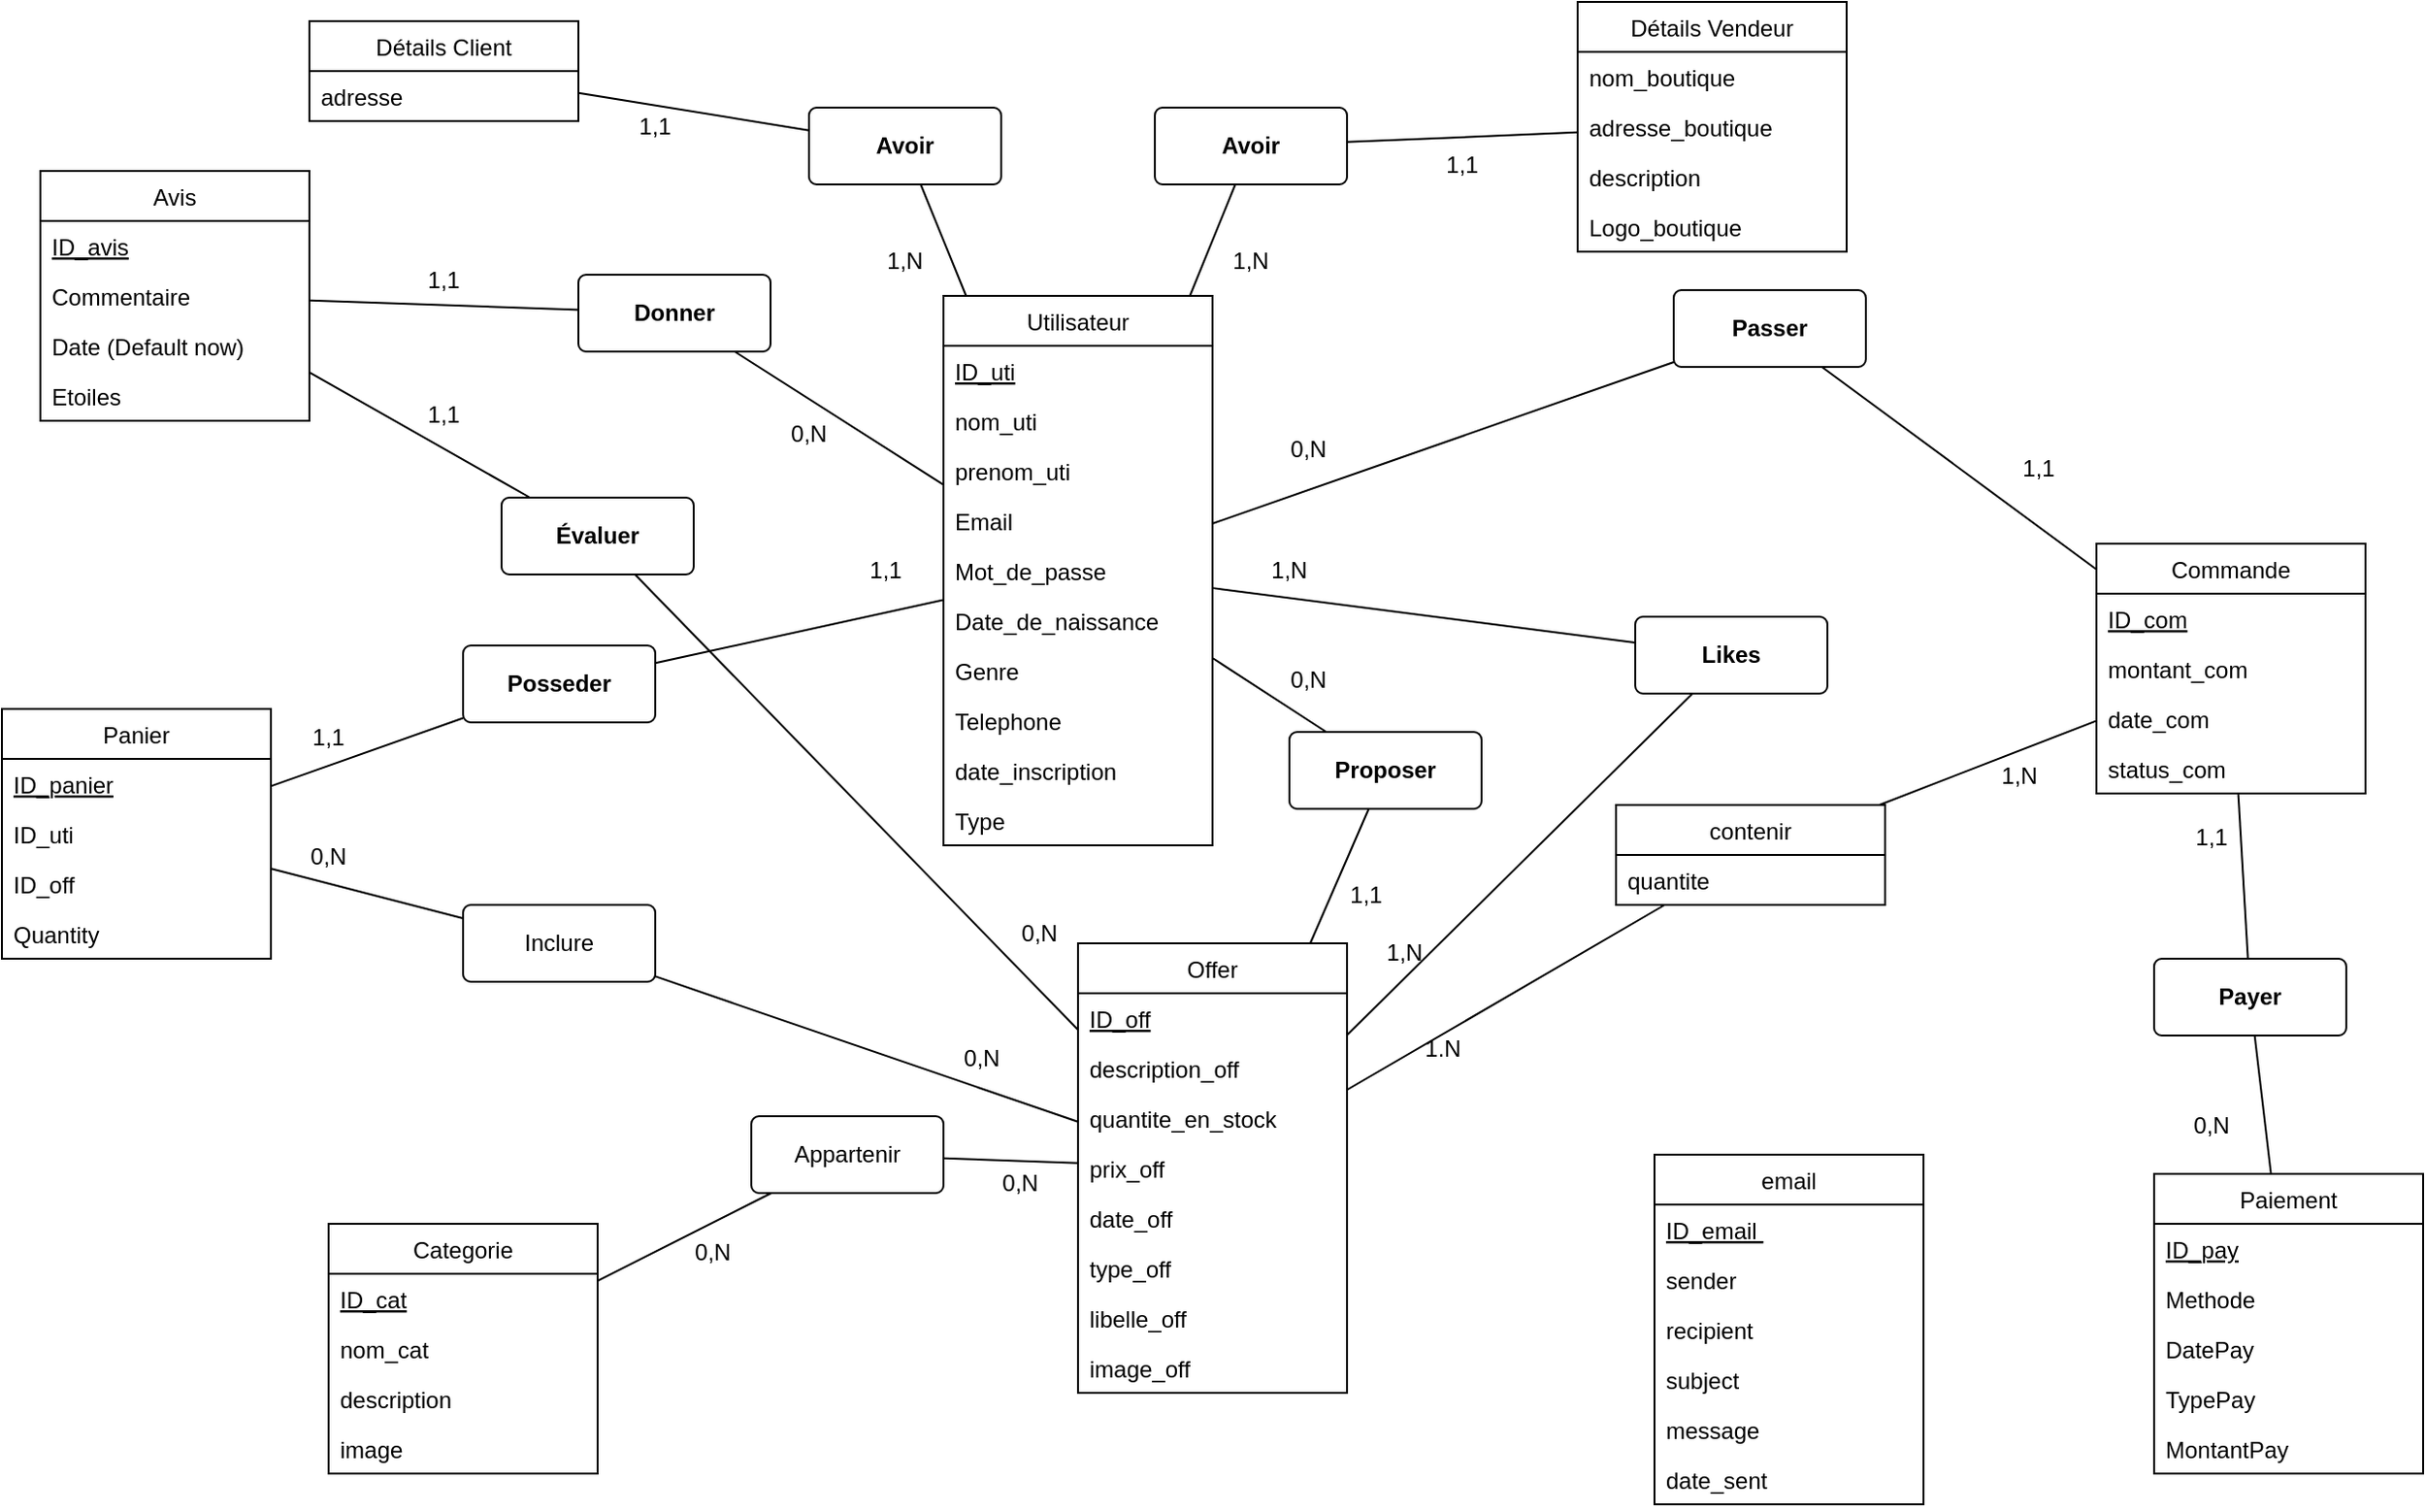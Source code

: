 <mxfile>
    <diagram id="hyXkK6m-YnXC-yvK3KlL" name="Page-1">
        <mxGraphModel dx="2572" dy="753" grid="1" gridSize="10" guides="1" tooltips="1" connect="1" arrows="1" fold="1" page="1" pageScale="1" pageWidth="1100" pageHeight="850" background="none" math="0" shadow="0">
            <root>
                <mxCell id="0"/>
                <mxCell id="1" parent="0"/>
                <mxCell id="340" value="&lt;strong&gt;Donner&lt;/strong&gt;" style="rounded=1;arcSize=10;whiteSpace=wrap;html=1;align=center;" parent="1" vertex="1">
                    <mxGeometry x="-210" y="172" width="100" height="40" as="geometry"/>
                </mxCell>
                <mxCell id="341" value="&lt;strong&gt;Évaluer&lt;/strong&gt;" style="rounded=1;arcSize=10;whiteSpace=wrap;html=1;align=center;" parent="1" vertex="1">
                    <mxGeometry x="-250" y="288" width="100" height="40" as="geometry"/>
                </mxCell>
                <mxCell id="343" value="Avis" style="swimlane;fontStyle=0;childLayout=stackLayout;horizontal=1;startSize=26;horizontalStack=0;resizeParent=1;resizeParentMax=0;resizeLast=0;collapsible=1;marginBottom=0;" parent="1" vertex="1">
                    <mxGeometry x="-490" y="118" width="140" height="130" as="geometry">
                        <mxRectangle x="-330" y="90" width="60" height="30" as="alternateBounds"/>
                    </mxGeometry>
                </mxCell>
                <mxCell id="344" value="ID_avis" style="text;strokeColor=none;fillColor=none;align=left;verticalAlign=top;spacingLeft=4;spacingRight=4;overflow=hidden;rotatable=0;points=[[0,0.5],[1,0.5]];portConstraint=eastwest;fontStyle=4;" parent="343" vertex="1">
                    <mxGeometry y="26" width="140" height="26" as="geometry"/>
                </mxCell>
                <mxCell id="348" value="Commentaire" style="text;strokeColor=none;fillColor=none;align=left;verticalAlign=top;spacingLeft=4;spacingRight=4;overflow=hidden;rotatable=0;points=[[0,0.5],[1,0.5]];portConstraint=eastwest;" parent="343" vertex="1">
                    <mxGeometry y="52" width="140" height="26" as="geometry"/>
                </mxCell>
                <mxCell id="349" value="Date (Default now)" style="text;strokeColor=none;fillColor=none;align=left;verticalAlign=top;spacingLeft=4;spacingRight=4;overflow=hidden;rotatable=0;points=[[0,0.5],[1,0.5]];portConstraint=eastwest;" parent="343" vertex="1">
                    <mxGeometry y="78" width="140" height="26" as="geometry"/>
                </mxCell>
                <mxCell id="565" value="Etoiles" style="text;strokeColor=none;fillColor=none;align=left;verticalAlign=top;spacingLeft=4;spacingRight=4;overflow=hidden;rotatable=0;points=[[0,0.5],[1,0.5]];portConstraint=eastwest;" parent="343" vertex="1">
                    <mxGeometry y="104" width="140" height="26" as="geometry"/>
                </mxCell>
                <mxCell id="470" style="edgeStyle=none;html=1;endArrow=none;endFill=0;" parent="1" source="350" target="457" edge="1">
                    <mxGeometry relative="1" as="geometry"/>
                </mxCell>
                <mxCell id="472" style="edgeStyle=none;html=1;endArrow=none;endFill=0;" parent="1" source="350" target="458" edge="1">
                    <mxGeometry relative="1" as="geometry"/>
                </mxCell>
                <mxCell id="350" value="Utilisateur" style="swimlane;fontStyle=0;childLayout=stackLayout;horizontal=1;startSize=26;horizontalStack=0;resizeParent=1;resizeParentMax=0;resizeLast=0;collapsible=1;marginBottom=0;" parent="1" vertex="1">
                    <mxGeometry x="-20" y="183" width="140" height="286" as="geometry"/>
                </mxCell>
                <mxCell id="351" value="ID_uti" style="text;strokeColor=none;fillColor=none;align=left;verticalAlign=top;spacingLeft=4;spacingRight=4;overflow=hidden;rotatable=0;points=[[0,0.5],[1,0.5]];portConstraint=eastwest;fontStyle=4;" parent="350" vertex="1">
                    <mxGeometry y="26" width="140" height="26" as="geometry"/>
                </mxCell>
                <mxCell id="352" value="nom_uti" style="text;strokeColor=none;fillColor=none;align=left;verticalAlign=top;spacingLeft=4;spacingRight=4;overflow=hidden;rotatable=0;points=[[0,0.5],[1,0.5]];portConstraint=eastwest;" parent="350" vertex="1">
                    <mxGeometry y="52" width="140" height="26" as="geometry"/>
                </mxCell>
                <mxCell id="353" value="prenom_uti" style="text;strokeColor=none;fillColor=none;align=left;verticalAlign=top;spacingLeft=4;spacingRight=4;overflow=hidden;rotatable=0;points=[[0,0.5],[1,0.5]];portConstraint=eastwest;" parent="350" vertex="1">
                    <mxGeometry y="78" width="140" height="26" as="geometry"/>
                </mxCell>
                <mxCell id="355" value="Email" style="text;strokeColor=none;fillColor=none;align=left;verticalAlign=top;spacingLeft=4;spacingRight=4;overflow=hidden;rotatable=0;points=[[0,0.5],[1,0.5]];portConstraint=eastwest;" parent="350" vertex="1">
                    <mxGeometry y="104" width="140" height="26" as="geometry"/>
                </mxCell>
                <mxCell id="356" value="Mot_de_passe" style="text;strokeColor=none;fillColor=none;align=left;verticalAlign=top;spacingLeft=4;spacingRight=4;overflow=hidden;rotatable=0;points=[[0,0.5],[1,0.5]];portConstraint=eastwest;" parent="350" vertex="1">
                    <mxGeometry y="130" width="140" height="26" as="geometry"/>
                </mxCell>
                <mxCell id="478" value="Date_de_naissance" style="text;strokeColor=none;fillColor=none;align=left;verticalAlign=top;spacingLeft=4;spacingRight=4;overflow=hidden;rotatable=0;points=[[0,0.5],[1,0.5]];portConstraint=eastwest;" parent="350" vertex="1">
                    <mxGeometry y="156" width="140" height="26" as="geometry"/>
                </mxCell>
                <mxCell id="479" value="Genre" style="text;strokeColor=none;fillColor=none;align=left;verticalAlign=top;spacingLeft=4;spacingRight=4;overflow=hidden;rotatable=0;points=[[0,0.5],[1,0.5]];portConstraint=eastwest;" parent="350" vertex="1">
                    <mxGeometry y="182" width="140" height="26" as="geometry"/>
                </mxCell>
                <mxCell id="357" value="Telephone" style="text;strokeColor=none;fillColor=none;align=left;verticalAlign=top;spacingLeft=4;spacingRight=4;overflow=hidden;rotatable=0;points=[[0,0.5],[1,0.5]];portConstraint=eastwest;" parent="350" vertex="1">
                    <mxGeometry y="208" width="140" height="26" as="geometry"/>
                </mxCell>
                <mxCell id="358" value="date_inscription" style="text;strokeColor=none;fillColor=none;align=left;verticalAlign=top;spacingLeft=4;spacingRight=4;overflow=hidden;rotatable=0;points=[[0,0.5],[1,0.5]];portConstraint=eastwest;" parent="350" vertex="1">
                    <mxGeometry y="234" width="140" height="26" as="geometry"/>
                </mxCell>
                <mxCell id="359" value="Type" style="text;strokeColor=none;fillColor=none;align=left;verticalAlign=top;spacingLeft=4;spacingRight=4;overflow=hidden;rotatable=0;points=[[0,0.5],[1,0.5]];portConstraint=eastwest;" parent="350" vertex="1">
                    <mxGeometry y="260" width="140" height="26" as="geometry"/>
                </mxCell>
                <mxCell id="360" value="Commande" style="swimlane;fontStyle=0;childLayout=stackLayout;horizontal=1;startSize=26;horizontalStack=0;resizeParent=1;resizeParentMax=0;resizeLast=0;collapsible=1;marginBottom=0;" parent="1" vertex="1">
                    <mxGeometry x="580" y="312" width="140" height="130" as="geometry"/>
                </mxCell>
                <mxCell id="361" value="ID_com" style="text;strokeColor=none;fillColor=none;align=left;verticalAlign=top;spacingLeft=4;spacingRight=4;overflow=hidden;rotatable=0;points=[[0,0.5],[1,0.5]];portConstraint=eastwest;fontStyle=4;" parent="360" vertex="1">
                    <mxGeometry y="26" width="140" height="26" as="geometry"/>
                </mxCell>
                <mxCell id="365" value="montant_com" style="text;strokeColor=none;fillColor=none;align=left;verticalAlign=top;spacingLeft=4;spacingRight=4;overflow=hidden;rotatable=0;points=[[0,0.5],[1,0.5]];portConstraint=eastwest;" parent="360" vertex="1">
                    <mxGeometry y="52" width="140" height="26" as="geometry"/>
                </mxCell>
                <mxCell id="366" value="date_com" style="text;strokeColor=none;fillColor=none;align=left;verticalAlign=top;spacingLeft=4;spacingRight=4;overflow=hidden;rotatable=0;points=[[0,0.5],[1,0.5]];portConstraint=eastwest;" parent="360" vertex="1">
                    <mxGeometry y="78" width="140" height="26" as="geometry"/>
                </mxCell>
                <mxCell id="367" value="status_com" style="text;strokeColor=none;fillColor=none;align=left;verticalAlign=top;spacingLeft=4;spacingRight=4;overflow=hidden;rotatable=0;points=[[0,0.5],[1,0.5]];portConstraint=eastwest;" parent="360" vertex="1">
                    <mxGeometry y="104" width="140" height="26" as="geometry"/>
                </mxCell>
                <mxCell id="373" value="Offer" style="swimlane;fontStyle=0;childLayout=stackLayout;horizontal=1;startSize=26;horizontalStack=0;resizeParent=1;resizeParentMax=0;resizeLast=0;collapsible=1;marginBottom=0;" parent="1" vertex="1">
                    <mxGeometry x="50" y="520" width="140" height="234" as="geometry"/>
                </mxCell>
                <mxCell id="374" value="ID_off" style="text;strokeColor=none;fillColor=none;align=left;verticalAlign=top;spacingLeft=4;spacingRight=4;overflow=hidden;rotatable=0;points=[[0,0.5],[1,0.5]];portConstraint=eastwest;fontStyle=4;" parent="373" vertex="1">
                    <mxGeometry y="26" width="140" height="26" as="geometry"/>
                </mxCell>
                <mxCell id="377" value="description_off" style="text;strokeColor=none;fillColor=none;align=left;verticalAlign=top;spacingLeft=4;spacingRight=4;overflow=hidden;rotatable=0;points=[[0,0.5],[1,0.5]];portConstraint=eastwest;" parent="373" vertex="1">
                    <mxGeometry y="52" width="140" height="26" as="geometry"/>
                </mxCell>
                <mxCell id="378" value="quantite_en_stock" style="text;strokeColor=none;fillColor=none;align=left;verticalAlign=top;spacingLeft=4;spacingRight=4;overflow=hidden;rotatable=0;points=[[0,0.5],[1,0.5]];portConstraint=eastwest;" parent="373" vertex="1">
                    <mxGeometry y="78" width="140" height="26" as="geometry"/>
                </mxCell>
                <mxCell id="379" value="prix_off" style="text;strokeColor=none;fillColor=none;align=left;verticalAlign=top;spacingLeft=4;spacingRight=4;overflow=hidden;rotatable=0;points=[[0,0.5],[1,0.5]];portConstraint=eastwest;" parent="373" vertex="1">
                    <mxGeometry y="104" width="140" height="26" as="geometry"/>
                </mxCell>
                <mxCell id="380" value="date_off" style="text;strokeColor=none;fillColor=none;align=left;verticalAlign=top;spacingLeft=4;spacingRight=4;overflow=hidden;rotatable=0;points=[[0,0.5],[1,0.5]];portConstraint=eastwest;" parent="373" vertex="1">
                    <mxGeometry y="130" width="140" height="26" as="geometry"/>
                </mxCell>
                <mxCell id="382" value="type_off" style="text;strokeColor=none;fillColor=none;align=left;verticalAlign=top;spacingLeft=4;spacingRight=4;overflow=hidden;rotatable=0;points=[[0,0.5],[1,0.5]];portConstraint=eastwest;" parent="373" vertex="1">
                    <mxGeometry y="156" width="140" height="26" as="geometry"/>
                </mxCell>
                <mxCell id="391" value="libelle_off" style="text;strokeColor=none;fillColor=none;align=left;verticalAlign=top;spacingLeft=4;spacingRight=4;overflow=hidden;rotatable=0;points=[[0,0.5],[1,0.5]];portConstraint=eastwest;" parent="373" vertex="1">
                    <mxGeometry y="182" width="140" height="26" as="geometry"/>
                </mxCell>
                <mxCell id="392" value="image_off" style="text;strokeColor=none;fillColor=none;align=left;verticalAlign=top;spacingLeft=4;spacingRight=4;overflow=hidden;rotatable=0;points=[[0,0.5],[1,0.5]];portConstraint=eastwest;" parent="373" vertex="1">
                    <mxGeometry y="208" width="140" height="26" as="geometry"/>
                </mxCell>
                <mxCell id="383" value="Paiement" style="swimlane;fontStyle=0;childLayout=stackLayout;horizontal=1;startSize=26;horizontalStack=0;resizeParent=1;resizeParentMax=0;resizeLast=0;collapsible=1;marginBottom=0;" parent="1" vertex="1">
                    <mxGeometry x="610" y="640" width="140" height="156" as="geometry"/>
                </mxCell>
                <mxCell id="384" value="ID_pay" style="text;strokeColor=none;fillColor=none;align=left;verticalAlign=top;spacingLeft=4;spacingRight=4;overflow=hidden;rotatable=0;points=[[0,0.5],[1,0.5]];portConstraint=eastwest;fontStyle=4;" parent="383" vertex="1">
                    <mxGeometry y="26" width="140" height="26" as="geometry"/>
                </mxCell>
                <mxCell id="386" value="Methode" style="text;strokeColor=none;fillColor=none;align=left;verticalAlign=top;spacingLeft=4;spacingRight=4;overflow=hidden;rotatable=0;points=[[0,0.5],[1,0.5]];portConstraint=eastwest;" parent="383" vertex="1">
                    <mxGeometry y="52" width="140" height="26" as="geometry"/>
                </mxCell>
                <mxCell id="388" value="DatePay" style="text;strokeColor=none;fillColor=none;align=left;verticalAlign=top;spacingLeft=4;spacingRight=4;overflow=hidden;rotatable=0;points=[[0,0.5],[1,0.5]];portConstraint=eastwest;" parent="383" vertex="1">
                    <mxGeometry y="78" width="140" height="26" as="geometry"/>
                </mxCell>
                <mxCell id="389" value="TypePay" style="text;strokeColor=none;fillColor=none;align=left;verticalAlign=top;spacingLeft=4;spacingRight=4;overflow=hidden;rotatable=0;points=[[0,0.5],[1,0.5]];portConstraint=eastwest;" parent="383" vertex="1">
                    <mxGeometry y="104" width="140" height="26" as="geometry"/>
                </mxCell>
                <mxCell id="390" value="MontantPay" style="text;strokeColor=none;fillColor=none;align=left;verticalAlign=top;spacingLeft=4;spacingRight=4;overflow=hidden;rotatable=0;points=[[0,0.5],[1,0.5]];portConstraint=eastwest;" parent="383" vertex="1">
                    <mxGeometry y="130" width="140" height="26" as="geometry"/>
                </mxCell>
                <mxCell id="395" value="Categorie" style="swimlane;fontStyle=0;childLayout=stackLayout;horizontal=1;startSize=26;horizontalStack=0;resizeParent=1;resizeParentMax=0;resizeLast=0;collapsible=1;marginBottom=0;" parent="1" vertex="1">
                    <mxGeometry x="-340" y="666" width="140" height="130" as="geometry"/>
                </mxCell>
                <mxCell id="396" value="ID_cat" style="text;strokeColor=none;fillColor=none;align=left;verticalAlign=top;spacingLeft=4;spacingRight=4;overflow=hidden;rotatable=0;points=[[0,0.5],[1,0.5]];portConstraint=eastwest;fontStyle=4;" parent="395" vertex="1">
                    <mxGeometry y="26" width="140" height="26" as="geometry"/>
                </mxCell>
                <mxCell id="397" value="nom_cat" style="text;strokeColor=none;fillColor=none;align=left;verticalAlign=top;spacingLeft=4;spacingRight=4;overflow=hidden;rotatable=0;points=[[0,0.5],[1,0.5]];portConstraint=eastwest;" parent="395" vertex="1">
                    <mxGeometry y="52" width="140" height="26" as="geometry"/>
                </mxCell>
                <mxCell id="556" value="description " style="text;strokeColor=none;fillColor=none;align=left;verticalAlign=top;spacingLeft=4;spacingRight=4;overflow=hidden;rotatable=0;points=[[0,0.5],[1,0.5]];portConstraint=eastwest;" parent="395" vertex="1">
                    <mxGeometry y="78" width="140" height="26" as="geometry"/>
                </mxCell>
                <mxCell id="557" value="image" style="text;strokeColor=none;fillColor=none;align=left;verticalAlign=top;spacingLeft=4;spacingRight=4;overflow=hidden;rotatable=0;points=[[0,0.5],[1,0.5]];portConstraint=eastwest;" parent="395" vertex="1">
                    <mxGeometry y="104" width="140" height="26" as="geometry"/>
                </mxCell>
                <mxCell id="399" value="&lt;strong&gt;Passer&lt;/strong&gt;" style="rounded=1;arcSize=10;whiteSpace=wrap;html=1;align=center;" parent="1" vertex="1">
                    <mxGeometry x="360" y="180" width="100" height="40" as="geometry"/>
                </mxCell>
                <mxCell id="400" value="&lt;strong&gt;Proposer&lt;/strong&gt;" style="rounded=1;arcSize=10;whiteSpace=wrap;html=1;align=center;" parent="1" vertex="1">
                    <mxGeometry x="160" y="410" width="100" height="40" as="geometry"/>
                </mxCell>
                <mxCell id="402" style="edgeStyle=none;html=1;endArrow=none;endFill=0;" parent="1" source="343" target="341" edge="1">
                    <mxGeometry relative="1" as="geometry">
                        <mxPoint x="-250" y="383" as="sourcePoint"/>
                    </mxGeometry>
                </mxCell>
                <mxCell id="410" style="edgeStyle=none;html=1;endArrow=none;endFill=0;" parent="1" source="395" target="456" edge="1">
                    <mxGeometry relative="1" as="geometry">
                        <mxPoint x="-170" y="635" as="targetPoint"/>
                    </mxGeometry>
                </mxCell>
                <mxCell id="411" style="edgeStyle=none;html=1;endArrow=none;endFill=0;" parent="1" source="373" target="341" edge="1">
                    <mxGeometry relative="1" as="geometry"/>
                </mxCell>
                <mxCell id="413" style="edgeStyle=none;html=1;endArrow=none;endFill=0;" parent="1" source="350" target="399" edge="1">
                    <mxGeometry relative="1" as="geometry"/>
                </mxCell>
                <mxCell id="414" style="edgeStyle=none;html=1;endArrow=none;endFill=0;" parent="1" source="360" target="399" edge="1">
                    <mxGeometry relative="1" as="geometry">
                        <mxPoint x="580" y="377" as="sourcePoint"/>
                    </mxGeometry>
                </mxCell>
                <mxCell id="415" style="edgeStyle=none;html=1;endArrow=none;endFill=0;" parent="1" source="350" target="400" edge="1">
                    <mxGeometry relative="1" as="geometry"/>
                </mxCell>
                <mxCell id="416" style="edgeStyle=none;html=1;endArrow=none;endFill=0;" parent="1" source="373" target="400" edge="1">
                    <mxGeometry relative="1" as="geometry">
                        <mxPoint x="150" y="585" as="sourcePoint"/>
                    </mxGeometry>
                </mxCell>
                <mxCell id="418" style="edgeStyle=none;html=1;endArrow=none;endFill=0;" parent="1" source="373" target="558" edge="1">
                    <mxGeometry relative="1" as="geometry">
                        <mxPoint x="330" y="559" as="targetPoint"/>
                    </mxGeometry>
                </mxCell>
                <mxCell id="419" style="edgeStyle=none;html=1;endArrow=none;endFill=0;" parent="1" source="360" target="558" edge="1">
                    <mxGeometry relative="1" as="geometry">
                        <mxPoint x="580" y="404.077" as="sourcePoint"/>
                        <mxPoint x="413.129" y="520" as="targetPoint"/>
                    </mxGeometry>
                </mxCell>
                <mxCell id="420" value="&lt;strong&gt;Payer&lt;/strong&gt;" style="rounded=1;arcSize=10;whiteSpace=wrap;html=1;align=center;" parent="1" vertex="1">
                    <mxGeometry x="610" y="528" width="100" height="40" as="geometry"/>
                </mxCell>
                <mxCell id="421" style="edgeStyle=none;html=1;endArrow=none;endFill=0;" parent="1" source="383" target="420" edge="1">
                    <mxGeometry relative="1" as="geometry">
                        <mxPoint x="340" y="715" as="sourcePoint"/>
                    </mxGeometry>
                </mxCell>
                <mxCell id="422" style="edgeStyle=none;html=1;endArrow=none;endFill=0;" parent="1" source="360" target="420" edge="1">
                    <mxGeometry relative="1" as="geometry">
                        <mxPoint x="580" y="403" as="sourcePoint"/>
                    </mxGeometry>
                </mxCell>
                <mxCell id="424" style="edgeStyle=none;html=1;endArrow=none;endFill=0;" parent="1" source="373" target="456" edge="1">
                    <mxGeometry relative="1" as="geometry">
                        <mxPoint x="-90" y="619" as="targetPoint"/>
                    </mxGeometry>
                </mxCell>
                <mxCell id="432" style="edgeStyle=none;html=1;endArrow=none;endFill=0;" parent="1" source="343" target="340" edge="1">
                    <mxGeometry relative="1" as="geometry">
                        <mxPoint x="-250" y="383" as="sourcePoint"/>
                    </mxGeometry>
                </mxCell>
                <mxCell id="433" style="edgeStyle=none;html=1;endArrow=none;endFill=0;" parent="1" source="350" target="340" edge="1">
                    <mxGeometry relative="1" as="geometry"/>
                </mxCell>
                <mxCell id="440" value="0,N" style="text;html=1;strokeColor=none;fillColor=none;align=center;verticalAlign=middle;whiteSpace=wrap;rounded=0;" parent="1" vertex="1">
                    <mxGeometry x="-120" y="240" width="60" height="30" as="geometry"/>
                </mxCell>
                <mxCell id="442" value="1,1" style="text;html=1;strokeColor=none;fillColor=none;align=center;verticalAlign=middle;whiteSpace=wrap;rounded=0;" parent="1" vertex="1">
                    <mxGeometry x="-310" y="160" width="60" height="30" as="geometry"/>
                </mxCell>
                <mxCell id="443" value="0,N" style="text;html=1;strokeColor=none;fillColor=none;align=center;verticalAlign=middle;whiteSpace=wrap;rounded=0;" parent="1" vertex="1">
                    <mxGeometry x="140" y="368" width="60" height="30" as="geometry"/>
                </mxCell>
                <mxCell id="444" value="1.N" style="text;html=1;strokeColor=none;fillColor=none;align=center;verticalAlign=middle;whiteSpace=wrap;rounded=0;" parent="1" vertex="1">
                    <mxGeometry x="210" y="560" width="60" height="30" as="geometry"/>
                </mxCell>
                <mxCell id="445" value="0,N" style="text;html=1;strokeColor=none;fillColor=none;align=center;verticalAlign=middle;whiteSpace=wrap;rounded=0;" parent="1" vertex="1">
                    <mxGeometry x="-170" y="666" width="60" height="30" as="geometry"/>
                </mxCell>
                <mxCell id="446" value="0,N" style="text;html=1;strokeColor=none;fillColor=none;align=center;verticalAlign=middle;whiteSpace=wrap;rounded=0;" parent="1" vertex="1">
                    <mxGeometry x="-10" y="630" width="60" height="30" as="geometry"/>
                </mxCell>
                <mxCell id="447" value="1,N" style="text;html=1;strokeColor=none;fillColor=none;align=center;verticalAlign=middle;whiteSpace=wrap;rounded=0;" parent="1" vertex="1">
                    <mxGeometry x="510" y="418" width="60" height="30" as="geometry"/>
                </mxCell>
                <mxCell id="448" value="1,1" style="text;html=1;strokeColor=none;fillColor=none;align=center;verticalAlign=middle;whiteSpace=wrap;rounded=0;" parent="1" vertex="1">
                    <mxGeometry x="170" y="480" width="60" height="30" as="geometry"/>
                </mxCell>
                <mxCell id="449" value="0,N" style="text;html=1;strokeColor=none;fillColor=none;align=center;verticalAlign=middle;whiteSpace=wrap;rounded=0;" parent="1" vertex="1">
                    <mxGeometry x="140" y="248" width="60" height="30" as="geometry"/>
                </mxCell>
                <mxCell id="450" value="1,1" style="text;html=1;strokeColor=none;fillColor=none;align=center;verticalAlign=middle;whiteSpace=wrap;rounded=0;" parent="1" vertex="1">
                    <mxGeometry x="520" y="258" width="60" height="30" as="geometry"/>
                </mxCell>
                <mxCell id="451" value="1,1" style="text;html=1;strokeColor=none;fillColor=none;align=center;verticalAlign=middle;whiteSpace=wrap;rounded=0;" parent="1" vertex="1">
                    <mxGeometry x="610" y="450" width="60" height="30" as="geometry"/>
                </mxCell>
                <mxCell id="454" value="1,1" style="text;html=1;strokeColor=none;fillColor=none;align=center;verticalAlign=middle;whiteSpace=wrap;rounded=0;" parent="1" vertex="1">
                    <mxGeometry x="-310" y="230" width="60" height="30" as="geometry"/>
                </mxCell>
                <mxCell id="455" value="0,N" style="text;html=1;strokeColor=none;fillColor=none;align=center;verticalAlign=middle;whiteSpace=wrap;rounded=0;" parent="1" vertex="1">
                    <mxGeometry y="500" width="60" height="30" as="geometry"/>
                </mxCell>
                <mxCell id="456" value="&lt;span style=&quot;&quot;&gt;Appartenir&lt;/span&gt;" style="rounded=1;arcSize=10;whiteSpace=wrap;html=1;align=center;" parent="1" vertex="1">
                    <mxGeometry x="-120" y="610" width="100" height="40" as="geometry"/>
                </mxCell>
                <mxCell id="471" style="edgeStyle=none;html=1;endArrow=none;endFill=0;" parent="1" source="457" target="459" edge="1">
                    <mxGeometry relative="1" as="geometry"/>
                </mxCell>
                <mxCell id="457" value="&lt;b&gt;Avoir&lt;/b&gt;" style="rounded=1;arcSize=10;whiteSpace=wrap;html=1;align=center;" parent="1" vertex="1">
                    <mxGeometry x="-90" y="85" width="100" height="40" as="geometry"/>
                </mxCell>
                <mxCell id="473" style="edgeStyle=none;html=1;endArrow=none;endFill=0;" parent="1" source="458" target="464" edge="1">
                    <mxGeometry relative="1" as="geometry"/>
                </mxCell>
                <mxCell id="458" value="&lt;b&gt;Avoir&lt;/b&gt;" style="rounded=1;arcSize=10;whiteSpace=wrap;html=1;align=center;" parent="1" vertex="1">
                    <mxGeometry x="90" y="85" width="100" height="40" as="geometry"/>
                </mxCell>
                <mxCell id="459" value="Détails Client" style="swimlane;fontStyle=0;childLayout=stackLayout;horizontal=1;startSize=26;horizontalStack=0;resizeParent=1;resizeParentMax=0;resizeLast=0;collapsible=1;marginBottom=0;" parent="1" vertex="1">
                    <mxGeometry x="-350" y="40" width="140" height="52" as="geometry">
                        <mxRectangle x="-330" y="90" width="60" height="30" as="alternateBounds"/>
                    </mxGeometry>
                </mxCell>
                <mxCell id="460" value="adresse" style="text;strokeColor=none;fillColor=none;align=left;verticalAlign=top;spacingLeft=4;spacingRight=4;overflow=hidden;rotatable=0;points=[[0,0.5],[1,0.5]];portConstraint=eastwest;fontStyle=0;" parent="459" vertex="1">
                    <mxGeometry y="26" width="140" height="26" as="geometry"/>
                </mxCell>
                <mxCell id="464" value="Détails Vendeur" style="swimlane;fontStyle=0;childLayout=stackLayout;horizontal=1;startSize=26;horizontalStack=0;resizeParent=1;resizeParentMax=0;resizeLast=0;collapsible=1;marginBottom=0;" parent="1" vertex="1">
                    <mxGeometry x="310" y="30" width="140" height="130" as="geometry">
                        <mxRectangle x="-330" y="90" width="60" height="30" as="alternateBounds"/>
                    </mxGeometry>
                </mxCell>
                <mxCell id="466" value="nom_boutique " style="text;strokeColor=none;fillColor=none;align=left;verticalAlign=top;spacingLeft=4;spacingRight=4;overflow=hidden;rotatable=0;points=[[0,0.5],[1,0.5]];portConstraint=eastwest;" parent="464" vertex="1">
                    <mxGeometry y="26" width="140" height="26" as="geometry"/>
                </mxCell>
                <mxCell id="468" value="adresse_boutique " style="text;strokeColor=none;fillColor=none;align=left;verticalAlign=top;spacingLeft=4;spacingRight=4;overflow=hidden;rotatable=0;points=[[0,0.5],[1,0.5]];portConstraint=eastwest;" parent="464" vertex="1">
                    <mxGeometry y="52" width="140" height="26" as="geometry"/>
                </mxCell>
                <mxCell id="480" value="description" style="text;strokeColor=none;fillColor=none;align=left;verticalAlign=top;spacingLeft=4;spacingRight=4;overflow=hidden;rotatable=0;points=[[0,0.5],[1,0.5]];portConstraint=eastwest;" parent="464" vertex="1">
                    <mxGeometry y="78" width="140" height="26" as="geometry"/>
                </mxCell>
                <mxCell id="481" value="Logo_boutique" style="text;strokeColor=none;fillColor=none;align=left;verticalAlign=top;spacingLeft=4;spacingRight=4;overflow=hidden;rotatable=0;points=[[0,0.5],[1,0.5]];portConstraint=eastwest;" parent="464" vertex="1">
                    <mxGeometry y="104" width="140" height="26" as="geometry"/>
                </mxCell>
                <mxCell id="474" value="1,N" style="text;html=1;strokeColor=none;fillColor=none;align=center;verticalAlign=middle;whiteSpace=wrap;rounded=0;" parent="1" vertex="1">
                    <mxGeometry x="-70" y="150" width="60" height="30" as="geometry"/>
                </mxCell>
                <mxCell id="475" value="1,N" style="text;html=1;strokeColor=none;fillColor=none;align=center;verticalAlign=middle;whiteSpace=wrap;rounded=0;" parent="1" vertex="1">
                    <mxGeometry x="110" y="150" width="60" height="30" as="geometry"/>
                </mxCell>
                <mxCell id="476" value="1,1" style="text;html=1;strokeColor=none;fillColor=none;align=center;verticalAlign=middle;whiteSpace=wrap;rounded=0;" parent="1" vertex="1">
                    <mxGeometry x="-200" y="80" width="60" height="30" as="geometry"/>
                </mxCell>
                <mxCell id="477" value="1,1" style="text;html=1;strokeColor=none;fillColor=none;align=center;verticalAlign=middle;whiteSpace=wrap;rounded=0;" parent="1" vertex="1">
                    <mxGeometry x="220" y="100" width="60" height="30" as="geometry"/>
                </mxCell>
                <mxCell id="525" value="Panier" style="swimlane;fontStyle=0;childLayout=stackLayout;horizontal=1;startSize=26;horizontalStack=0;resizeParent=1;resizeParentMax=0;resizeLast=0;collapsible=1;marginBottom=0;" parent="1" vertex="1">
                    <mxGeometry x="-510" y="398" width="140" height="130" as="geometry">
                        <mxRectangle x="-330" y="90" width="60" height="30" as="alternateBounds"/>
                    </mxGeometry>
                </mxCell>
                <mxCell id="526" value="ID_panier" style="text;strokeColor=none;fillColor=none;align=left;verticalAlign=top;spacingLeft=4;spacingRight=4;overflow=hidden;rotatable=0;points=[[0,0.5],[1,0.5]];portConstraint=eastwest;fontStyle=4;" parent="525" vertex="1">
                    <mxGeometry y="26" width="140" height="26" as="geometry"/>
                </mxCell>
                <mxCell id="527" value="ID_uti" style="text;strokeColor=none;fillColor=none;align=left;verticalAlign=top;spacingLeft=4;spacingRight=4;overflow=hidden;rotatable=0;points=[[0,0.5],[1,0.5]];portConstraint=eastwest;" parent="525" vertex="1">
                    <mxGeometry y="52" width="140" height="26" as="geometry"/>
                </mxCell>
                <mxCell id="528" value="ID_off" style="text;strokeColor=none;fillColor=none;align=left;verticalAlign=top;spacingLeft=4;spacingRight=4;overflow=hidden;rotatable=0;points=[[0,0.5],[1,0.5]];portConstraint=eastwest;" parent="525" vertex="1">
                    <mxGeometry y="78" width="140" height="26" as="geometry"/>
                </mxCell>
                <mxCell id="529" value="Quantity" style="text;strokeColor=none;fillColor=none;align=left;verticalAlign=top;spacingLeft=4;spacingRight=4;overflow=hidden;rotatable=0;points=[[0,0.5],[1,0.5]];portConstraint=eastwest;" parent="525" vertex="1">
                    <mxGeometry y="104" width="140" height="26" as="geometry"/>
                </mxCell>
                <mxCell id="530" style="edgeStyle=none;html=1;endArrow=none;endFill=0;startArrow=none;" parent="1" source="531" target="350" edge="1">
                    <mxGeometry relative="1" as="geometry"/>
                </mxCell>
                <mxCell id="532" value="" style="edgeStyle=none;html=1;endArrow=none;endFill=0;" parent="1" source="525" target="531" edge="1">
                    <mxGeometry relative="1" as="geometry">
                        <mxPoint x="-320" y="417.659" as="sourcePoint"/>
                        <mxPoint x="-20" y="343.341" as="targetPoint"/>
                    </mxGeometry>
                </mxCell>
                <mxCell id="531" value="&lt;strong&gt;Posseder&lt;/strong&gt;" style="rounded=1;arcSize=10;whiteSpace=wrap;html=1;align=center;" parent="1" vertex="1">
                    <mxGeometry x="-270" y="365" width="100" height="40" as="geometry"/>
                </mxCell>
                <mxCell id="534" style="edgeStyle=none;html=1;endArrow=none;endFill=0;startArrow=none;" parent="1" source="533" target="373" edge="1">
                    <mxGeometry relative="1" as="geometry"/>
                </mxCell>
                <mxCell id="535" value="" style="edgeStyle=none;html=1;endArrow=none;endFill=0;" parent="1" source="525" target="533" edge="1">
                    <mxGeometry relative="1" as="geometry">
                        <mxPoint x="-320" y="462.725" as="sourcePoint"/>
                        <mxPoint x="50" y="609.275" as="targetPoint"/>
                    </mxGeometry>
                </mxCell>
                <mxCell id="533" value="&lt;span style=&quot;&quot;&gt;Inclure&lt;/span&gt;" style="rounded=1;arcSize=10;whiteSpace=wrap;html=1;align=center;" parent="1" vertex="1">
                    <mxGeometry x="-270" y="500" width="100" height="40" as="geometry"/>
                </mxCell>
                <mxCell id="548" style="edgeStyle=none;html=1;endArrow=none;endFill=0;" parent="1" source="555" target="350" edge="1">
                    <mxGeometry relative="1" as="geometry">
                        <mxPoint x="340" y="341.0" as="sourcePoint"/>
                    </mxGeometry>
                </mxCell>
                <mxCell id="547" style="edgeStyle=none;html=1;endArrow=none;endFill=0;" parent="1" source="555" target="373" edge="1">
                    <mxGeometry relative="1" as="geometry">
                        <mxPoint x="384.527" y="380" as="sourcePoint"/>
                    </mxGeometry>
                </mxCell>
                <mxCell id="549" value="1,N" style="text;html=1;strokeColor=none;fillColor=none;align=center;verticalAlign=middle;whiteSpace=wrap;rounded=0;" parent="1" vertex="1">
                    <mxGeometry x="190" y="510" width="60" height="30" as="geometry"/>
                </mxCell>
                <mxCell id="550" value="1,N" style="text;html=1;strokeColor=none;fillColor=none;align=center;verticalAlign=middle;whiteSpace=wrap;rounded=0;" parent="1" vertex="1">
                    <mxGeometry x="130" y="311" width="60" height="30" as="geometry"/>
                </mxCell>
                <mxCell id="551" value="1,1" style="text;html=1;strokeColor=none;fillColor=none;align=center;verticalAlign=middle;whiteSpace=wrap;rounded=0;" parent="1" vertex="1">
                    <mxGeometry x="-80" y="311" width="60" height="30" as="geometry"/>
                </mxCell>
                <mxCell id="552" value="0,N" style="text;html=1;strokeColor=none;fillColor=none;align=center;verticalAlign=middle;whiteSpace=wrap;rounded=0;" parent="1" vertex="1">
                    <mxGeometry x="-30" y="565" width="60" height="30" as="geometry"/>
                </mxCell>
                <mxCell id="553" value="1,1" style="text;html=1;strokeColor=none;fillColor=none;align=center;verticalAlign=middle;whiteSpace=wrap;rounded=0;" parent="1" vertex="1">
                    <mxGeometry x="-370" y="398" width="60" height="30" as="geometry"/>
                </mxCell>
                <mxCell id="554" value="0,N" style="text;html=1;strokeColor=none;fillColor=none;align=center;verticalAlign=middle;whiteSpace=wrap;rounded=0;" parent="1" vertex="1">
                    <mxGeometry x="-370" y="460" width="60" height="30" as="geometry"/>
                </mxCell>
                <mxCell id="555" value="&lt;strong&gt;Likes&lt;/strong&gt;" style="rounded=1;arcSize=10;whiteSpace=wrap;html=1;align=center;" parent="1" vertex="1">
                    <mxGeometry x="340" y="350" width="100" height="40" as="geometry"/>
                </mxCell>
                <mxCell id="558" value="contenir" style="swimlane;fontStyle=0;childLayout=stackLayout;horizontal=1;startSize=26;horizontalStack=0;resizeParent=1;resizeParentMax=0;resizeLast=0;collapsible=1;marginBottom=0;" parent="1" vertex="1">
                    <mxGeometry x="330" y="448" width="140" height="52" as="geometry"/>
                </mxCell>
                <mxCell id="560" value="quantite" style="text;strokeColor=none;fillColor=none;align=left;verticalAlign=top;spacingLeft=4;spacingRight=4;overflow=hidden;rotatable=0;points=[[0,0.5],[1,0.5]];portConstraint=eastwest;" parent="558" vertex="1">
                    <mxGeometry y="26" width="140" height="26" as="geometry"/>
                </mxCell>
                <mxCell id="569" value="0,N" style="text;html=1;strokeColor=none;fillColor=none;align=center;verticalAlign=middle;whiteSpace=wrap;rounded=0;" parent="1" vertex="1">
                    <mxGeometry x="610" y="600" width="60" height="30" as="geometry"/>
                </mxCell>
                <mxCell id="570" value="email" style="swimlane;fontStyle=0;childLayout=stackLayout;horizontal=1;startSize=26;horizontalStack=0;resizeParent=1;resizeParentMax=0;resizeLast=0;collapsible=1;marginBottom=0;" parent="1" vertex="1">
                    <mxGeometry x="350" y="630" width="140" height="182" as="geometry"/>
                </mxCell>
                <mxCell id="571" value="ID_email " style="text;strokeColor=none;fillColor=none;align=left;verticalAlign=top;spacingLeft=4;spacingRight=4;overflow=hidden;rotatable=0;points=[[0,0.5],[1,0.5]];portConstraint=eastwest;fontStyle=4;" parent="570" vertex="1">
                    <mxGeometry y="26" width="140" height="26" as="geometry"/>
                </mxCell>
                <mxCell id="572" value="sender" style="text;strokeColor=none;fillColor=none;align=left;verticalAlign=top;spacingLeft=4;spacingRight=4;overflow=hidden;rotatable=0;points=[[0,0.5],[1,0.5]];portConstraint=eastwest;" parent="570" vertex="1">
                    <mxGeometry y="52" width="140" height="26" as="geometry"/>
                </mxCell>
                <mxCell id="573" value="recipient" style="text;strokeColor=none;fillColor=none;align=left;verticalAlign=top;spacingLeft=4;spacingRight=4;overflow=hidden;rotatable=0;points=[[0,0.5],[1,0.5]];portConstraint=eastwest;" parent="570" vertex="1">
                    <mxGeometry y="78" width="140" height="26" as="geometry"/>
                </mxCell>
                <mxCell id="574" value="subject" style="text;strokeColor=none;fillColor=none;align=left;verticalAlign=top;spacingLeft=4;spacingRight=4;overflow=hidden;rotatable=0;points=[[0,0.5],[1,0.5]];portConstraint=eastwest;" parent="570" vertex="1">
                    <mxGeometry y="104" width="140" height="26" as="geometry"/>
                </mxCell>
                <mxCell id="575" value="message" style="text;strokeColor=none;fillColor=none;align=left;verticalAlign=top;spacingLeft=4;spacingRight=4;overflow=hidden;rotatable=0;points=[[0,0.5],[1,0.5]];portConstraint=eastwest;" parent="570" vertex="1">
                    <mxGeometry y="130" width="140" height="26" as="geometry"/>
                </mxCell>
                <mxCell id="576" value="date_sent" style="text;strokeColor=none;fillColor=none;align=left;verticalAlign=top;spacingLeft=4;spacingRight=4;overflow=hidden;rotatable=0;points=[[0,0.5],[1,0.5]];portConstraint=eastwest;" parent="570" vertex="1">
                    <mxGeometry y="156" width="140" height="26" as="geometry"/>
                </mxCell>
            </root>
        </mxGraphModel>
    </diagram>
</mxfile>